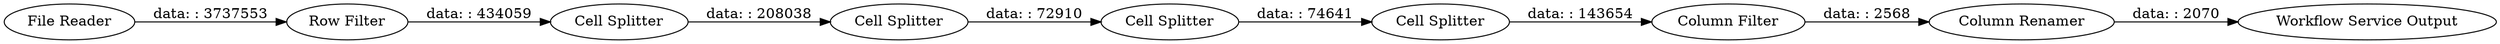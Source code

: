 digraph {
	"4050391002985960308_7" [label="File Reader"]
	"4050391002985960308_14" [label="Cell Splitter"]
	"4050391002985960308_15" [label="Cell Splitter"]
	"4050391002985960308_10" [label="Cell Splitter"]
	"4050391002985960308_13" [label="Column Renamer"]
	"4050391002985960308_89" [label="Workflow Service Output"]
	"4050391002985960308_16" [label="Column Filter"]
	"4050391002985960308_8" [label="Row Filter"]
	"4050391002985960308_11" [label="Cell Splitter"]
	"4050391002985960308_15" -> "4050391002985960308_16" [label="data: : 143654"]
	"4050391002985960308_16" -> "4050391002985960308_13" [label="data: : 2568"]
	"4050391002985960308_8" -> "4050391002985960308_10" [label="data: : 434059"]
	"4050391002985960308_14" -> "4050391002985960308_15" [label="data: : 74641"]
	"4050391002985960308_11" -> "4050391002985960308_14" [label="data: : 72910"]
	"4050391002985960308_13" -> "4050391002985960308_89" [label="data: : 2070"]
	"4050391002985960308_10" -> "4050391002985960308_11" [label="data: : 208038"]
	"4050391002985960308_7" -> "4050391002985960308_8" [label="data: : 3737553"]
	rankdir=LR
}
